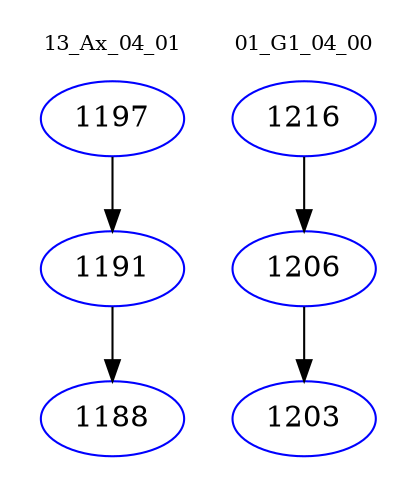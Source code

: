 digraph{
subgraph cluster_0 {
color = white
label = "13_Ax_04_01";
fontsize=10;
T0_1197 [label="1197", color="blue"]
T0_1197 -> T0_1191 [color="black"]
T0_1191 [label="1191", color="blue"]
T0_1191 -> T0_1188 [color="black"]
T0_1188 [label="1188", color="blue"]
}
subgraph cluster_1 {
color = white
label = "01_G1_04_00";
fontsize=10;
T1_1216 [label="1216", color="blue"]
T1_1216 -> T1_1206 [color="black"]
T1_1206 [label="1206", color="blue"]
T1_1206 -> T1_1203 [color="black"]
T1_1203 [label="1203", color="blue"]
}
}
